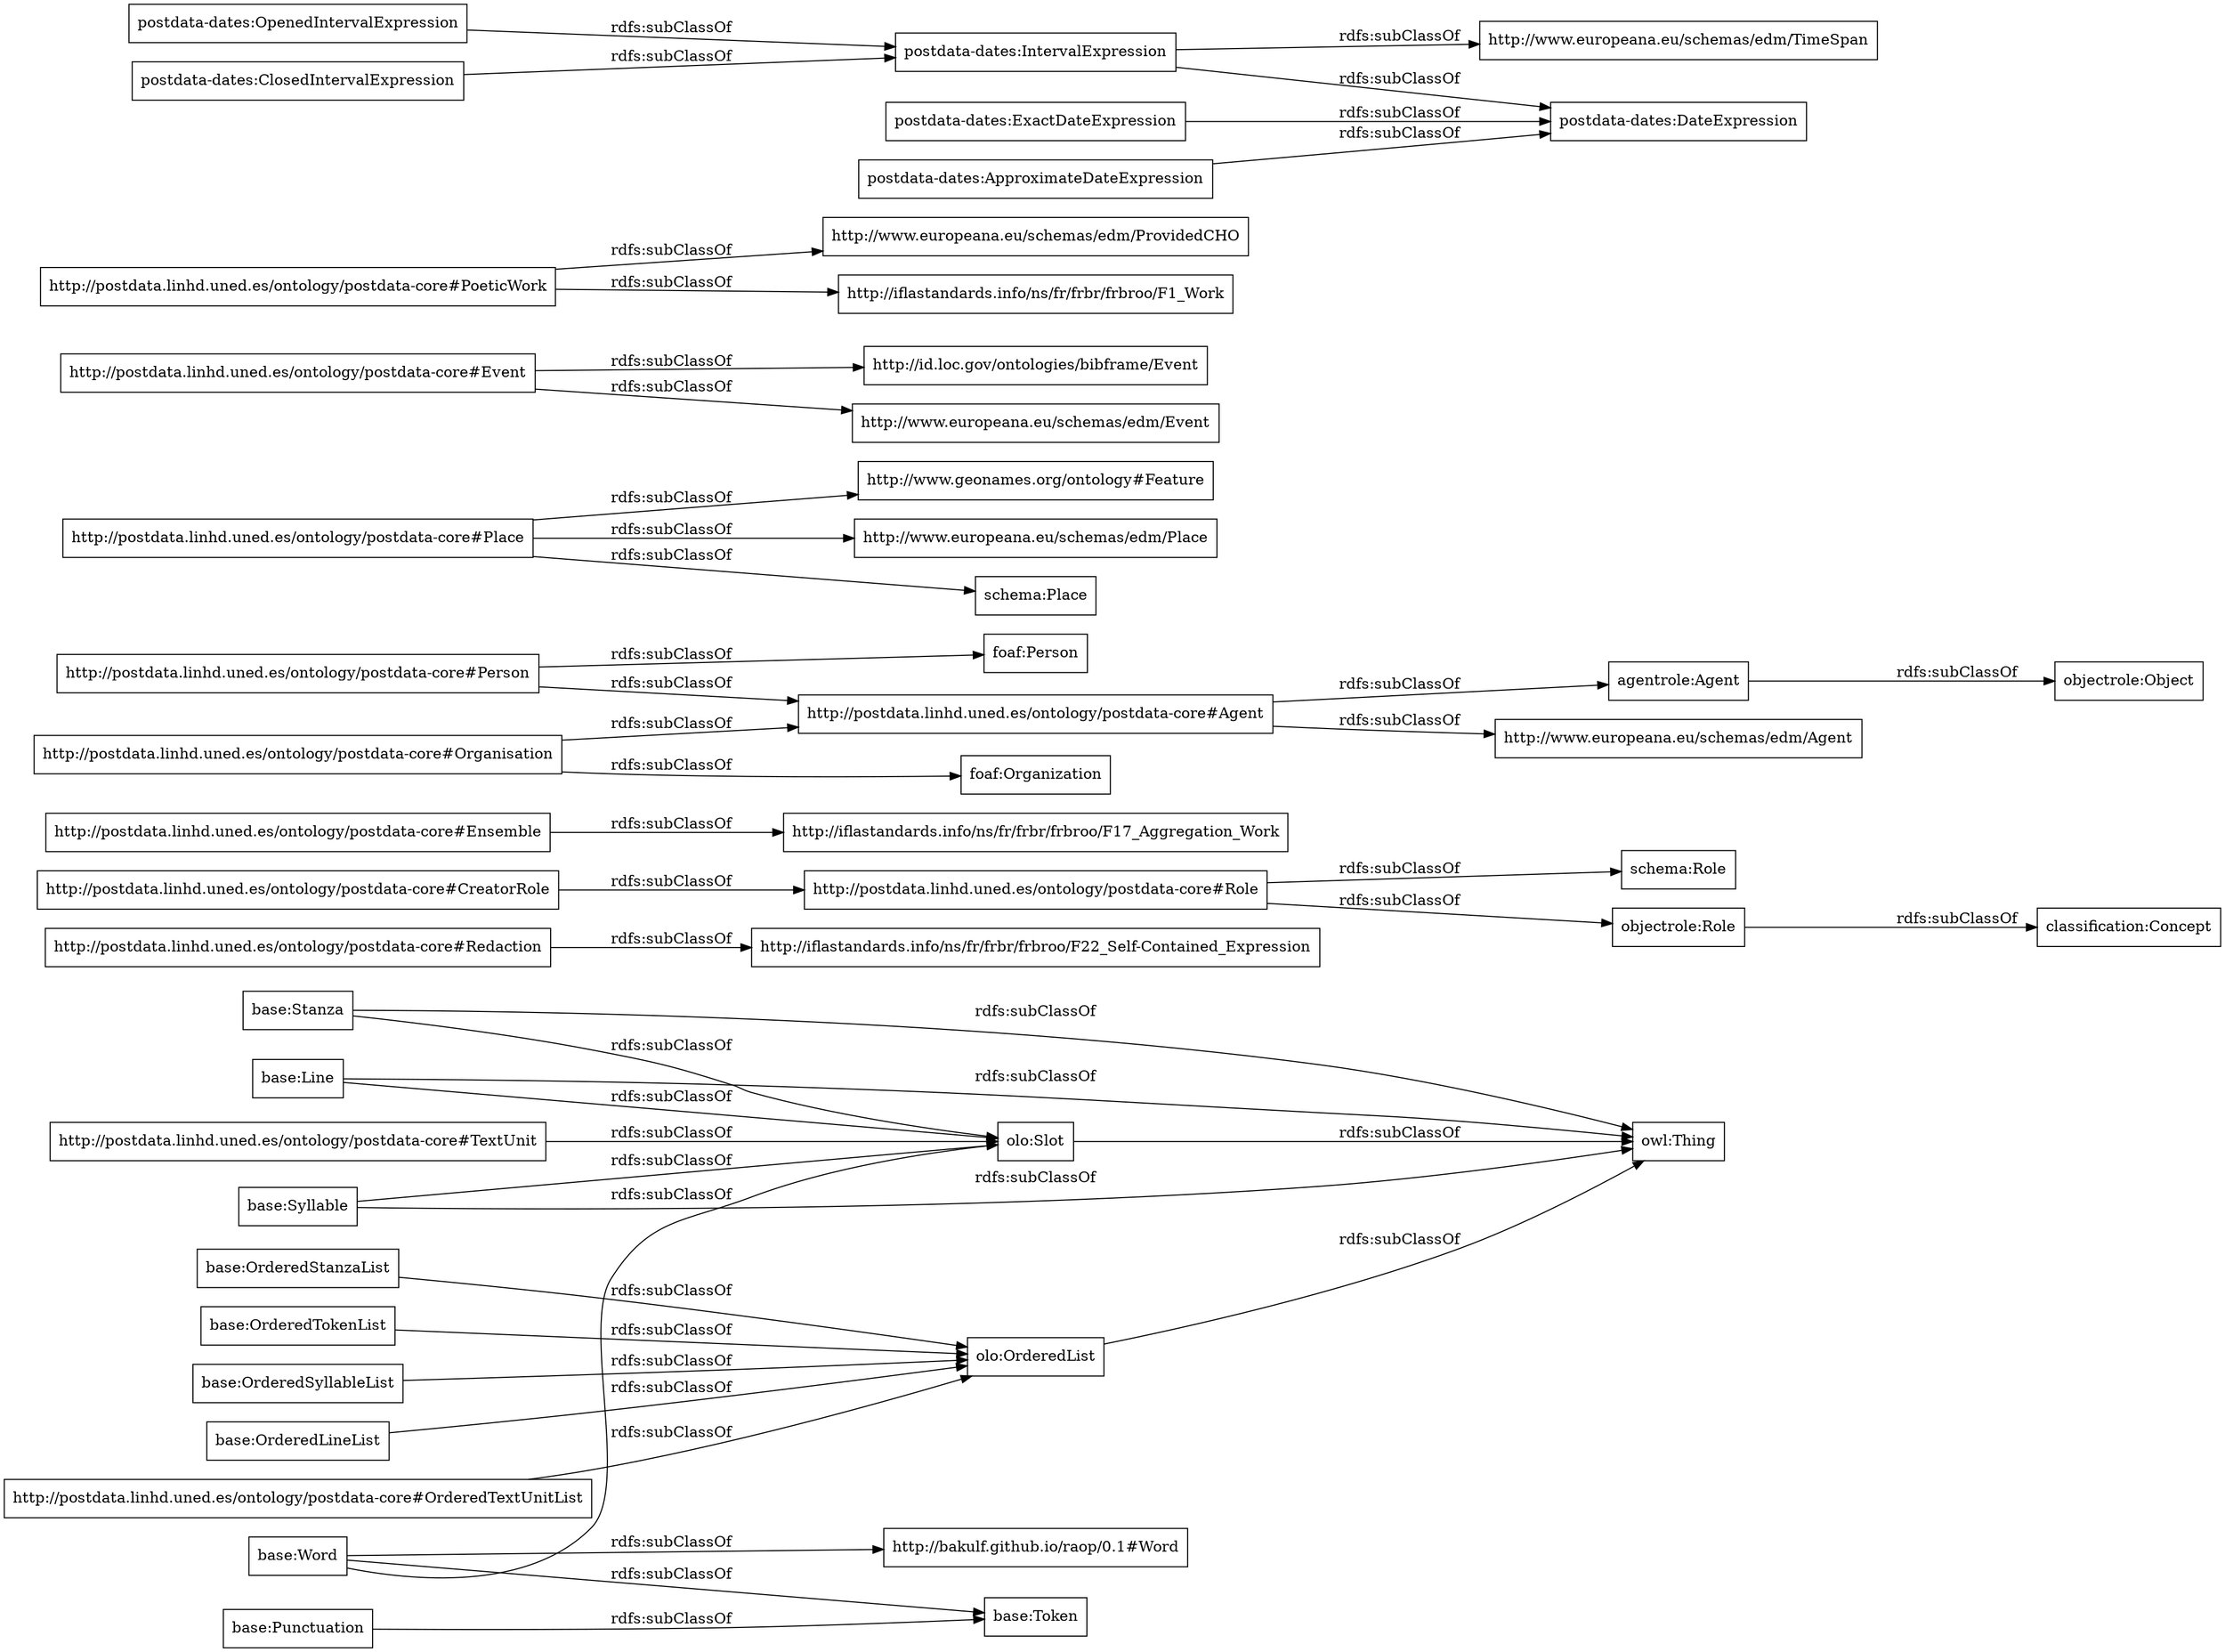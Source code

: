digraph ar2dtool_diagram { 
rankdir=LR;
size="1000"
node [shape = rectangle, color="black"]; "base:Line" "base:Punctuation" "base:OrderedStanzaList" "base:OrderedTokenList" "base:Word" "base:Stanza" "base:Token" "base:OrderedSyllableList" "http://postdata.linhd.uned.es/ontology/postdata-core#Redaction" "base:Syllable" "http://bakulf.github.io/raop/0.1#Word" "base:OrderedLineList" "http://postdata.linhd.uned.es/ontology/postdata-core#Role" "http://iflastandards.info/ns/fr/frbr/frbroo/F17_Aggregation_Work" "http://postdata.linhd.uned.es/ontology/postdata-core#OrderedTextUnitList" "agentrole:Agent" "http://www.geonames.org/ontology#Feature" "http://www.europeana.eu/schemas/edm/Agent" "http://postdata.linhd.uned.es/ontology/postdata-core#Agent" "http://postdata.linhd.uned.es/ontology/postdata-core#CreatorRole" "http://postdata.linhd.uned.es/ontology/postdata-core#Person" "http://postdata.linhd.uned.es/ontology/postdata-core#Organisation" "http://www.europeana.eu/schemas/edm/Place" "http://postdata.linhd.uned.es/ontology/postdata-core#Ensemble" "foaf:Person" "http://iflastandards.info/ns/fr/frbr/frbroo/F22_Self-Contained_Expression" "http://id.loc.gov/ontologies/bibframe/Event" "http://www.europeana.eu/schemas/edm/Event" "http://postdata.linhd.uned.es/ontology/postdata-core#TextUnit" "foaf:Organization" "http://www.europeana.eu/schemas/edm/ProvidedCHO" "http://postdata.linhd.uned.es/ontology/postdata-core#Place" "schema:Place" "http://postdata.linhd.uned.es/ontology/postdata-core#Event" "http://postdata.linhd.uned.es/ontology/postdata-core#PoeticWork" "http://iflastandards.info/ns/fr/frbr/frbroo/F1_Work" "schema:Role" "olo:Slot" "olo:OrderedList" "owl:Thing" "objectrole:Role" "objectrole:Object" "postdata-dates:OpenedIntervalExpression" "postdata-dates:ClosedIntervalExpression" "postdata-dates:IntervalExpression" "postdata-dates:ExactDateExpression" "http://www.europeana.eu/schemas/edm/TimeSpan" "postdata-dates:DateExpression" "postdata-dates:ApproximateDateExpression" "classification:Concept" ; /*classes style*/
	"base:OrderedStanzaList" -> "olo:OrderedList" [ label = "rdfs:subClassOf" ];
	"http://postdata.linhd.uned.es/ontology/postdata-core#Person" -> "foaf:Person" [ label = "rdfs:subClassOf" ];
	"http://postdata.linhd.uned.es/ontology/postdata-core#Person" -> "http://postdata.linhd.uned.es/ontology/postdata-core#Agent" [ label = "rdfs:subClassOf" ];
	"base:OrderedTokenList" -> "olo:OrderedList" [ label = "rdfs:subClassOf" ];
	"base:Punctuation" -> "base:Token" [ label = "rdfs:subClassOf" ];
	"agentrole:Agent" -> "objectrole:Object" [ label = "rdfs:subClassOf" ];
	"base:Word" -> "olo:Slot" [ label = "rdfs:subClassOf" ];
	"base:Word" -> "base:Token" [ label = "rdfs:subClassOf" ];
	"base:Word" -> "http://bakulf.github.io/raop/0.1#Word" [ label = "rdfs:subClassOf" ];
	"http://postdata.linhd.uned.es/ontology/postdata-core#PoeticWork" -> "http://iflastandards.info/ns/fr/frbr/frbroo/F1_Work" [ label = "rdfs:subClassOf" ];
	"http://postdata.linhd.uned.es/ontology/postdata-core#PoeticWork" -> "http://www.europeana.eu/schemas/edm/ProvidedCHO" [ label = "rdfs:subClassOf" ];
	"objectrole:Role" -> "classification:Concept" [ label = "rdfs:subClassOf" ];
	"base:OrderedSyllableList" -> "olo:OrderedList" [ label = "rdfs:subClassOf" ];
	"postdata-dates:ClosedIntervalExpression" -> "postdata-dates:IntervalExpression" [ label = "rdfs:subClassOf" ];
	"base:Stanza" -> "olo:Slot" [ label = "rdfs:subClassOf" ];
	"base:Stanza" -> "owl:Thing" [ label = "rdfs:subClassOf" ];
	"postdata-dates:ApproximateDateExpression" -> "postdata-dates:DateExpression" [ label = "rdfs:subClassOf" ];
	"http://postdata.linhd.uned.es/ontology/postdata-core#Agent" -> "agentrole:Agent" [ label = "rdfs:subClassOf" ];
	"http://postdata.linhd.uned.es/ontology/postdata-core#Agent" -> "http://www.europeana.eu/schemas/edm/Agent" [ label = "rdfs:subClassOf" ];
	"olo:Slot" -> "owl:Thing" [ label = "rdfs:subClassOf" ];
	"postdata-dates:OpenedIntervalExpression" -> "postdata-dates:IntervalExpression" [ label = "rdfs:subClassOf" ];
	"http://postdata.linhd.uned.es/ontology/postdata-core#Organisation" -> "foaf:Organization" [ label = "rdfs:subClassOf" ];
	"http://postdata.linhd.uned.es/ontology/postdata-core#Organisation" -> "http://postdata.linhd.uned.es/ontology/postdata-core#Agent" [ label = "rdfs:subClassOf" ];
	"http://postdata.linhd.uned.es/ontology/postdata-core#Ensemble" -> "http://iflastandards.info/ns/fr/frbr/frbroo/F17_Aggregation_Work" [ label = "rdfs:subClassOf" ];
	"olo:OrderedList" -> "owl:Thing" [ label = "rdfs:subClassOf" ];
	"http://postdata.linhd.uned.es/ontology/postdata-core#TextUnit" -> "olo:Slot" [ label = "rdfs:subClassOf" ];
	"http://postdata.linhd.uned.es/ontology/postdata-core#Redaction" -> "http://iflastandards.info/ns/fr/frbr/frbroo/F22_Self-Contained_Expression" [ label = "rdfs:subClassOf" ];
	"http://postdata.linhd.uned.es/ontology/postdata-core#Place" -> "http://www.europeana.eu/schemas/edm/Place" [ label = "rdfs:subClassOf" ];
	"http://postdata.linhd.uned.es/ontology/postdata-core#Place" -> "schema:Place" [ label = "rdfs:subClassOf" ];
	"http://postdata.linhd.uned.es/ontology/postdata-core#Place" -> "http://www.geonames.org/ontology#Feature" [ label = "rdfs:subClassOf" ];
	"base:OrderedLineList" -> "olo:OrderedList" [ label = "rdfs:subClassOf" ];
	"http://postdata.linhd.uned.es/ontology/postdata-core#CreatorRole" -> "http://postdata.linhd.uned.es/ontology/postdata-core#Role" [ label = "rdfs:subClassOf" ];
	"http://postdata.linhd.uned.es/ontology/postdata-core#Role" -> "objectrole:Role" [ label = "rdfs:subClassOf" ];
	"http://postdata.linhd.uned.es/ontology/postdata-core#Role" -> "schema:Role" [ label = "rdfs:subClassOf" ];
	"base:Syllable" -> "owl:Thing" [ label = "rdfs:subClassOf" ];
	"base:Syllable" -> "olo:Slot" [ label = "rdfs:subClassOf" ];
	"base:Line" -> "olo:Slot" [ label = "rdfs:subClassOf" ];
	"base:Line" -> "owl:Thing" [ label = "rdfs:subClassOf" ];
	"http://postdata.linhd.uned.es/ontology/postdata-core#OrderedTextUnitList" -> "olo:OrderedList" [ label = "rdfs:subClassOf" ];
	"postdata-dates:IntervalExpression" -> "http://www.europeana.eu/schemas/edm/TimeSpan" [ label = "rdfs:subClassOf" ];
	"postdata-dates:IntervalExpression" -> "postdata-dates:DateExpression" [ label = "rdfs:subClassOf" ];
	"postdata-dates:ExactDateExpression" -> "postdata-dates:DateExpression" [ label = "rdfs:subClassOf" ];
	"http://postdata.linhd.uned.es/ontology/postdata-core#Event" -> "http://www.europeana.eu/schemas/edm/Event" [ label = "rdfs:subClassOf" ];
	"http://postdata.linhd.uned.es/ontology/postdata-core#Event" -> "http://id.loc.gov/ontologies/bibframe/Event" [ label = "rdfs:subClassOf" ];

}
